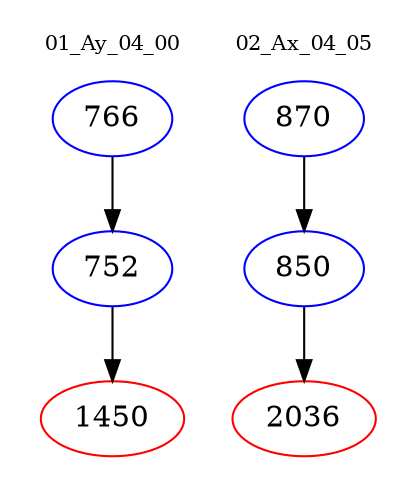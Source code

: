 digraph{
subgraph cluster_0 {
color = white
label = "01_Ay_04_00";
fontsize=10;
T0_766 [label="766", color="blue"]
T0_766 -> T0_752 [color="black"]
T0_752 [label="752", color="blue"]
T0_752 -> T0_1450 [color="black"]
T0_1450 [label="1450", color="red"]
}
subgraph cluster_1 {
color = white
label = "02_Ax_04_05";
fontsize=10;
T1_870 [label="870", color="blue"]
T1_870 -> T1_850 [color="black"]
T1_850 [label="850", color="blue"]
T1_850 -> T1_2036 [color="black"]
T1_2036 [label="2036", color="red"]
}
}
